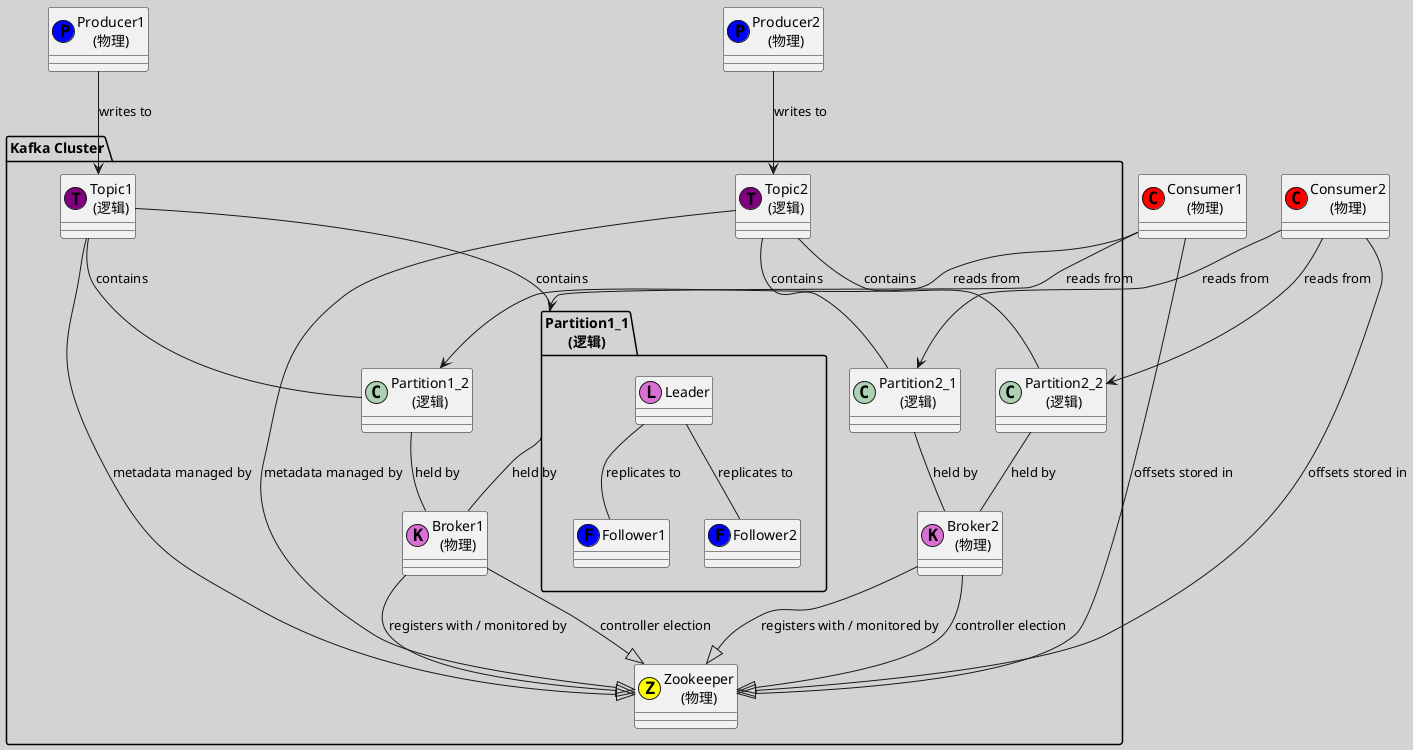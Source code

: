 @startuml
skinparam backgroundColor #D3D3D3

!define KafkaNode(x) class x << (K,orchid) >> 
!define ZookeeperNode(x) class x << (Z,yellow) >> 
!define ProducerNode(x) class x << (P,blue) >> 
!define ConsumerNode(x) class x << (C,red) >> 

package "Kafka Cluster" {
    KafkaNode("Broker1\n(物理)") 
    KafkaNode("Broker2\n(物理)") 
    ZookeeperNode("Zookeeper\n(物理)") 

    class "Topic1\n(逻辑)" << (T,purple) >> 
    class "Topic2\n(逻辑)" << (T,purple) >> 

    package "Partition1_1\n(逻辑)" {
        class Leader << (L,orchid) >>
        class Follower1 << (F,blue) >>
        class Follower2 << (F,blue) >>
    }
    class "Partition1_2\n(逻辑)"  
    class "Partition2_1\n(逻辑)"  
    class "Partition2_2\n(逻辑)"  

    Leader -down- Follower1 : replicates to
    Leader -down- Follower2 : replicates to

    "Topic1\n(逻辑)" -- "Partition1_1\n(逻辑)" : contains
    "Topic1\n(逻辑)" -- "Partition1_2\n(逻辑)" : contains
    "Topic2\n(逻辑)" -- "Partition2_1\n(逻辑)" : contains
    "Topic2\n(逻辑)" -- "Partition2_2\n(逻辑)" : contains

    "Partition1_1\n(逻辑)" -- "Broker1\n(物理)" : held by
    "Partition1_2\n(逻辑)" -- "Broker1\n(物理)" : held by
    "Partition2_1\n(逻辑)" -- "Broker2\n(物理)" : held by
    "Partition2_2\n(逻辑)" -- "Broker2\n(物理)" : held by

    "Broker1\n(物理)" --|> "Zookeeper\n(物理)" : registers with / monitored by
    "Broker2\n(物理)" --|> "Zookeeper\n(物理)" : registers with / monitored by
    "Topic1\n(逻辑)" --|> "Zookeeper\n(物理)" : metadata managed by
    "Topic2\n(逻辑)" --|> "Zookeeper\n(物理)" : metadata managed by
    "Broker1\n(物理)" --|> "Zookeeper\n(物理)" : controller election
    "Broker2\n(物理)" --|> "Zookeeper\n(物理)" : controller election
}

ProducerNode("Producer1\n(物理)") 
ProducerNode("Producer2\n(物理)") 
ConsumerNode("Consumer1\n(物理)") 
ConsumerNode("Consumer2\n(物理)") 

"Producer1\n(物理)" --> "Topic1\n(逻辑)" : writes to
"Producer2\n(物理)" --> "Topic2\n(逻辑)" : writes to

"Consumer1\n(物理)" --> "Partition1_1\n(逻辑)" : reads from
"Consumer1\n(物理)" --> "Partition1_2\n(逻辑)" : reads from
"Consumer2\n(物理)" --> "Partition2_1\n(逻辑)" : reads from
"Consumer2\n(物理)" --> "Partition2_2\n(逻辑)" : reads from

' 假设使用旧版本的 Kafka，消费者偏移量还存储在 Zookeeper 中
"Consumer1\n(物理)" --|> "Zookeeper\n(物理)" : offsets stored in
"Consumer2\n(物理)" --|> "Zookeeper\n(物理)" : offsets stored in

@enduml
